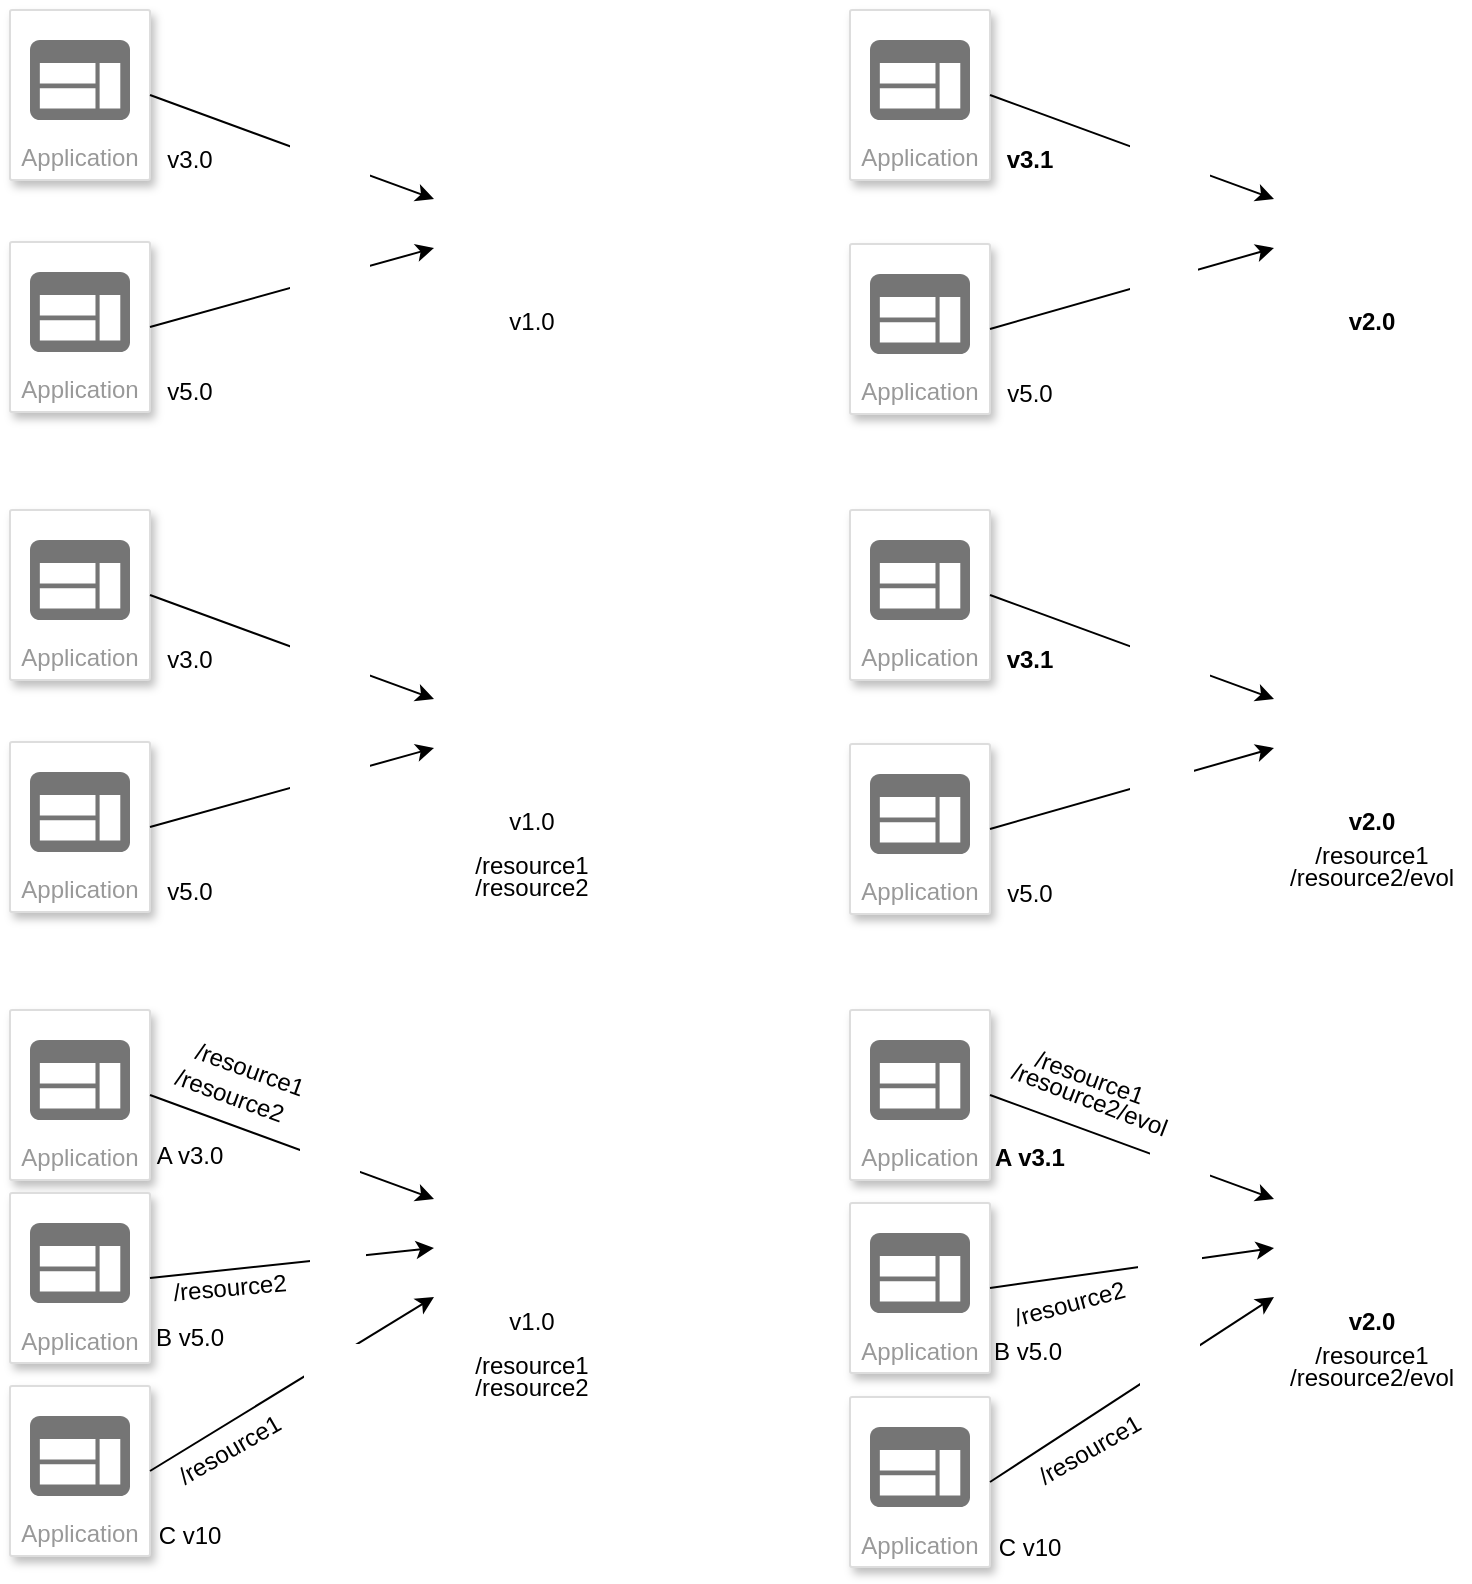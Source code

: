 <mxfile version="14.2.7" type="github">
  <diagram id="6MxjAhidh8VMmNFmY-1r" name="Page-1">
    <mxGraphModel dx="1043" dy="501" grid="1" gridSize="10" guides="1" tooltips="1" connect="1" arrows="1" fold="1" page="1" pageScale="1" pageWidth="827" pageHeight="1169" math="0" shadow="0">
      <root>
        <mxCell id="0" />
        <mxCell id="1" parent="0" />
        <mxCell id="15RppJiUgAy5fwv0_JGs-39" value="" style="shape=image;html=1;verticalAlign=top;verticalLabelPosition=bottom;labelBackgroundColor=#ffffff;imageAspect=0;aspect=fixed;image=https://cdn4.iconfinder.com/data/icons/web-development-5/500/api-code-window-128.png" vertex="1" parent="1">
          <mxGeometry x="662" y="90" width="98" height="98" as="geometry" />
        </mxCell>
        <mxCell id="15RppJiUgAy5fwv0_JGs-24" value="" style="shape=image;html=1;verticalAlign=top;verticalLabelPosition=bottom;labelBackgroundColor=#ffffff;imageAspect=0;aspect=fixed;image=https://cdn4.iconfinder.com/data/icons/web-development-5/500/api-code-window-128.png" vertex="1" parent="1">
          <mxGeometry x="242" y="90" width="98" height="98" as="geometry" />
        </mxCell>
        <mxCell id="15RppJiUgAy5fwv0_JGs-5" value="Application" style="strokeColor=#dddddd;shadow=1;strokeWidth=1;rounded=1;absoluteArcSize=1;arcSize=2;labelPosition=center;verticalLabelPosition=middle;align=center;verticalAlign=bottom;spacingLeft=0;fontColor=#999999;fontSize=12;whiteSpace=wrap;spacingBottom=2;" vertex="1" parent="1">
          <mxGeometry x="30" y="20" width="70" height="85" as="geometry" />
        </mxCell>
        <mxCell id="15RppJiUgAy5fwv0_JGs-6" value="" style="dashed=0;connectable=0;html=1;fillColor=#757575;strokeColor=none;shape=mxgraph.gcp2.application;part=1;" vertex="1" parent="15RppJiUgAy5fwv0_JGs-5">
          <mxGeometry x="0.5" width="50" height="40" relative="1" as="geometry">
            <mxPoint x="-25" y="15" as="offset" />
          </mxGeometry>
        </mxCell>
        <mxCell id="15RppJiUgAy5fwv0_JGs-7" value="Application" style="strokeColor=#dddddd;shadow=1;strokeWidth=1;rounded=1;absoluteArcSize=1;arcSize=2;labelPosition=center;verticalLabelPosition=middle;align=center;verticalAlign=bottom;spacingLeft=0;fontColor=#999999;fontSize=12;whiteSpace=wrap;spacingBottom=2;" vertex="1" parent="1">
          <mxGeometry x="30" y="136" width="70" height="85" as="geometry" />
        </mxCell>
        <mxCell id="15RppJiUgAy5fwv0_JGs-8" value="" style="dashed=0;connectable=0;html=1;fillColor=#757575;strokeColor=none;shape=mxgraph.gcp2.application;part=1;" vertex="1" parent="15RppJiUgAy5fwv0_JGs-7">
          <mxGeometry x="0.5" width="50" height="40" relative="1" as="geometry">
            <mxPoint x="-25" y="15" as="offset" />
          </mxGeometry>
        </mxCell>
        <mxCell id="15RppJiUgAy5fwv0_JGs-9" value="v1.0" style="text;html=1;strokeColor=none;fillColor=none;align=center;verticalAlign=middle;whiteSpace=wrap;rounded=0;" vertex="1" parent="1">
          <mxGeometry x="271" y="166" width="40" height="20" as="geometry" />
        </mxCell>
        <mxCell id="15RppJiUgAy5fwv0_JGs-23" value="" style="endArrow=classic;html=1;exitX=1;exitY=0.5;exitDx=0;exitDy=0;entryX=0;entryY=0.25;entryDx=0;entryDy=0;" edge="1" parent="1" source="15RppJiUgAy5fwv0_JGs-5" target="15RppJiUgAy5fwv0_JGs-24">
          <mxGeometry width="50" height="50" relative="1" as="geometry">
            <mxPoint x="150" y="240" as="sourcePoint" />
            <mxPoint x="250.63" y="135.44" as="targetPoint" />
          </mxGeometry>
        </mxCell>
        <mxCell id="15RppJiUgAy5fwv0_JGs-18" value="" style="shape=image;html=1;verticalAlign=top;verticalLabelPosition=bottom;labelBackgroundColor=#ffffff;imageAspect=0;aspect=fixed;image=https://cdn0.iconfinder.com/data/icons/super-mono-reflection/green/button-check_green.png;imageBackground=#ffffff;" vertex="1" parent="1">
          <mxGeometry x="170" y="80" width="40" height="40" as="geometry" />
        </mxCell>
        <mxCell id="15RppJiUgAy5fwv0_JGs-31" value="" style="endArrow=classic;html=1;exitX=1;exitY=0.5;exitDx=0;exitDy=0;entryX=0;entryY=0.5;entryDx=0;entryDy=0;" edge="1" parent="1" source="15RppJiUgAy5fwv0_JGs-7" target="15RppJiUgAy5fwv0_JGs-24">
          <mxGeometry width="50" height="50" relative="1" as="geometry">
            <mxPoint x="100" y="182.5" as="sourcePoint" />
            <mxPoint x="260" y="144" as="targetPoint" />
          </mxGeometry>
        </mxCell>
        <mxCell id="15RppJiUgAy5fwv0_JGs-30" value="" style="shape=image;html=1;verticalAlign=top;verticalLabelPosition=bottom;labelBackgroundColor=#ffffff;imageAspect=0;aspect=fixed;image=https://cdn0.iconfinder.com/data/icons/super-mono-reflection/green/button-check_green.png;imageBackground=#ffffff;" vertex="1" parent="1">
          <mxGeometry x="170" y="146" width="40" height="40" as="geometry" />
        </mxCell>
        <mxCell id="15RppJiUgAy5fwv0_JGs-32" value="Application" style="strokeColor=#dddddd;shadow=1;strokeWidth=1;rounded=1;absoluteArcSize=1;arcSize=2;labelPosition=center;verticalLabelPosition=middle;align=center;verticalAlign=bottom;spacingLeft=0;fontColor=#999999;fontSize=12;whiteSpace=wrap;spacingBottom=2;" vertex="1" parent="1">
          <mxGeometry x="450" y="20" width="70" height="85" as="geometry" />
        </mxCell>
        <mxCell id="15RppJiUgAy5fwv0_JGs-33" value="" style="dashed=0;connectable=0;html=1;fillColor=#757575;strokeColor=none;shape=mxgraph.gcp2.application;part=1;" vertex="1" parent="15RppJiUgAy5fwv0_JGs-32">
          <mxGeometry x="0.5" width="50" height="40" relative="1" as="geometry">
            <mxPoint x="-25" y="15" as="offset" />
          </mxGeometry>
        </mxCell>
        <mxCell id="15RppJiUgAy5fwv0_JGs-34" value="Application" style="strokeColor=#dddddd;shadow=1;strokeWidth=1;rounded=1;absoluteArcSize=1;arcSize=2;labelPosition=center;verticalLabelPosition=middle;align=center;verticalAlign=bottom;spacingLeft=0;fontColor=#999999;fontSize=12;whiteSpace=wrap;spacingBottom=2;" vertex="1" parent="1">
          <mxGeometry x="450" y="137" width="70" height="85" as="geometry" />
        </mxCell>
        <mxCell id="15RppJiUgAy5fwv0_JGs-35" value="" style="dashed=0;connectable=0;html=1;fillColor=#757575;strokeColor=none;shape=mxgraph.gcp2.application;part=1;" vertex="1" parent="15RppJiUgAy5fwv0_JGs-34">
          <mxGeometry x="0.5" width="50" height="40" relative="1" as="geometry">
            <mxPoint x="-25" y="15" as="offset" />
          </mxGeometry>
        </mxCell>
        <mxCell id="15RppJiUgAy5fwv0_JGs-36" value="v2.0" style="text;html=1;strokeColor=none;fillColor=none;align=center;verticalAlign=middle;whiteSpace=wrap;rounded=0;fontStyle=1" vertex="1" parent="1">
          <mxGeometry x="691" y="166" width="40" height="20" as="geometry" />
        </mxCell>
        <mxCell id="15RppJiUgAy5fwv0_JGs-37" value="" style="endArrow=classic;html=1;exitX=1;exitY=0.5;exitDx=0;exitDy=0;entryX=0;entryY=0.25;entryDx=0;entryDy=0;" edge="1" parent="1" source="15RppJiUgAy5fwv0_JGs-32" target="15RppJiUgAy5fwv0_JGs-39">
          <mxGeometry width="50" height="50" relative="1" as="geometry">
            <mxPoint x="570" y="240" as="sourcePoint" />
            <mxPoint x="670.63" y="135.44" as="targetPoint" />
          </mxGeometry>
        </mxCell>
        <mxCell id="15RppJiUgAy5fwv0_JGs-38" value="" style="shape=image;html=1;verticalAlign=top;verticalLabelPosition=bottom;labelBackgroundColor=#ffffff;imageAspect=0;aspect=fixed;image=https://cdn0.iconfinder.com/data/icons/super-mono-reflection/green/button-check_green.png;imageBackground=#ffffff;" vertex="1" parent="1">
          <mxGeometry x="590" y="80" width="40" height="40" as="geometry" />
        </mxCell>
        <mxCell id="15RppJiUgAy5fwv0_JGs-42" value="" style="endArrow=classic;html=1;exitX=1;exitY=0.5;exitDx=0;exitDy=0;entryX=0;entryY=0.5;entryDx=0;entryDy=0;" edge="1" parent="1" source="15RppJiUgAy5fwv0_JGs-34" target="15RppJiUgAy5fwv0_JGs-39">
          <mxGeometry width="50" height="50" relative="1" as="geometry">
            <mxPoint x="520" y="182.5" as="sourcePoint" />
            <mxPoint x="662" y="139" as="targetPoint" />
          </mxGeometry>
        </mxCell>
        <mxCell id="15RppJiUgAy5fwv0_JGs-16" value="" style="shape=image;html=1;verticalAlign=top;verticalLabelPosition=bottom;labelBackgroundColor=#ffffff;imageAspect=0;aspect=fixed;image=https://cdn0.iconfinder.com/data/icons/super-mono-reflection/red/button-check_red.png;imageBackground=#ffffff;" vertex="1" parent="1">
          <mxGeometry x="590" y="142" width="34" height="34" as="geometry" />
        </mxCell>
        <mxCell id="15RppJiUgAy5fwv0_JGs-43" value="v3.0" style="text;html=1;strokeColor=none;fillColor=none;align=center;verticalAlign=middle;whiteSpace=wrap;rounded=0;" vertex="1" parent="1">
          <mxGeometry x="100" y="85" width="40" height="20" as="geometry" />
        </mxCell>
        <mxCell id="15RppJiUgAy5fwv0_JGs-44" value="v3.1" style="text;html=1;strokeColor=none;fillColor=none;align=center;verticalAlign=middle;whiteSpace=wrap;rounded=0;fontStyle=1" vertex="1" parent="1">
          <mxGeometry x="520" y="85" width="40" height="20" as="geometry" />
        </mxCell>
        <mxCell id="15RppJiUgAy5fwv0_JGs-45" value="v5.0" style="text;html=1;strokeColor=none;fillColor=none;align=center;verticalAlign=middle;whiteSpace=wrap;rounded=0;" vertex="1" parent="1">
          <mxGeometry x="100" y="201" width="40" height="20" as="geometry" />
        </mxCell>
        <mxCell id="15RppJiUgAy5fwv0_JGs-46" value="v5.0" style="text;html=1;strokeColor=none;fillColor=none;align=center;verticalAlign=middle;whiteSpace=wrap;rounded=0;" vertex="1" parent="1">
          <mxGeometry x="520" y="202" width="40" height="20" as="geometry" />
        </mxCell>
        <mxCell id="15RppJiUgAy5fwv0_JGs-49" value="" style="shape=image;html=1;verticalAlign=top;verticalLabelPosition=bottom;labelBackgroundColor=#ffffff;imageAspect=0;aspect=fixed;image=https://cdn4.iconfinder.com/data/icons/web-development-5/500/api-code-window-128.png" vertex="1" parent="1">
          <mxGeometry x="662" y="340" width="98" height="98" as="geometry" />
        </mxCell>
        <mxCell id="15RppJiUgAy5fwv0_JGs-50" value="" style="shape=image;html=1;verticalAlign=top;verticalLabelPosition=bottom;labelBackgroundColor=#ffffff;imageAspect=0;aspect=fixed;image=https://cdn4.iconfinder.com/data/icons/web-development-5/500/api-code-window-128.png" vertex="1" parent="1">
          <mxGeometry x="242" y="340" width="98" height="98" as="geometry" />
        </mxCell>
        <mxCell id="15RppJiUgAy5fwv0_JGs-51" value="Application" style="strokeColor=#dddddd;shadow=1;strokeWidth=1;rounded=1;absoluteArcSize=1;arcSize=2;labelPosition=center;verticalLabelPosition=middle;align=center;verticalAlign=bottom;spacingLeft=0;fontColor=#999999;fontSize=12;whiteSpace=wrap;spacingBottom=2;" vertex="1" parent="1">
          <mxGeometry x="30" y="270" width="70" height="85" as="geometry" />
        </mxCell>
        <mxCell id="15RppJiUgAy5fwv0_JGs-52" value="" style="dashed=0;connectable=0;html=1;fillColor=#757575;strokeColor=none;shape=mxgraph.gcp2.application;part=1;" vertex="1" parent="15RppJiUgAy5fwv0_JGs-51">
          <mxGeometry x="0.5" width="50" height="40" relative="1" as="geometry">
            <mxPoint x="-25" y="15" as="offset" />
          </mxGeometry>
        </mxCell>
        <mxCell id="15RppJiUgAy5fwv0_JGs-53" value="Application" style="strokeColor=#dddddd;shadow=1;strokeWidth=1;rounded=1;absoluteArcSize=1;arcSize=2;labelPosition=center;verticalLabelPosition=middle;align=center;verticalAlign=bottom;spacingLeft=0;fontColor=#999999;fontSize=12;whiteSpace=wrap;spacingBottom=2;" vertex="1" parent="1">
          <mxGeometry x="30" y="386" width="70" height="85" as="geometry" />
        </mxCell>
        <mxCell id="15RppJiUgAy5fwv0_JGs-54" value="" style="dashed=0;connectable=0;html=1;fillColor=#757575;strokeColor=none;shape=mxgraph.gcp2.application;part=1;" vertex="1" parent="15RppJiUgAy5fwv0_JGs-53">
          <mxGeometry x="0.5" width="50" height="40" relative="1" as="geometry">
            <mxPoint x="-25" y="15" as="offset" />
          </mxGeometry>
        </mxCell>
        <mxCell id="15RppJiUgAy5fwv0_JGs-55" value="v1.0" style="text;html=1;strokeColor=none;fillColor=none;align=center;verticalAlign=middle;whiteSpace=wrap;rounded=0;" vertex="1" parent="1">
          <mxGeometry x="271" y="416" width="40" height="20" as="geometry" />
        </mxCell>
        <mxCell id="15RppJiUgAy5fwv0_JGs-56" value="" style="endArrow=classic;html=1;exitX=1;exitY=0.5;exitDx=0;exitDy=0;entryX=0;entryY=0.25;entryDx=0;entryDy=0;" edge="1" parent="1" source="15RppJiUgAy5fwv0_JGs-51" target="15RppJiUgAy5fwv0_JGs-50">
          <mxGeometry width="50" height="50" relative="1" as="geometry">
            <mxPoint x="150" y="490" as="sourcePoint" />
            <mxPoint x="250.63" y="385.44" as="targetPoint" />
          </mxGeometry>
        </mxCell>
        <mxCell id="15RppJiUgAy5fwv0_JGs-57" value="" style="shape=image;html=1;verticalAlign=top;verticalLabelPosition=bottom;labelBackgroundColor=#ffffff;imageAspect=0;aspect=fixed;image=https://cdn0.iconfinder.com/data/icons/super-mono-reflection/green/button-check_green.png;imageBackground=#ffffff;" vertex="1" parent="1">
          <mxGeometry x="170" y="330" width="40" height="40" as="geometry" />
        </mxCell>
        <mxCell id="15RppJiUgAy5fwv0_JGs-58" value="" style="endArrow=classic;html=1;exitX=1;exitY=0.5;exitDx=0;exitDy=0;entryX=0;entryY=0.5;entryDx=0;entryDy=0;" edge="1" parent="1" source="15RppJiUgAy5fwv0_JGs-53" target="15RppJiUgAy5fwv0_JGs-50">
          <mxGeometry width="50" height="50" relative="1" as="geometry">
            <mxPoint x="100" y="432.5" as="sourcePoint" />
            <mxPoint x="260" y="394" as="targetPoint" />
          </mxGeometry>
        </mxCell>
        <mxCell id="15RppJiUgAy5fwv0_JGs-59" value="" style="shape=image;html=1;verticalAlign=top;verticalLabelPosition=bottom;labelBackgroundColor=#ffffff;imageAspect=0;aspect=fixed;image=https://cdn0.iconfinder.com/data/icons/super-mono-reflection/green/button-check_green.png;imageBackground=#ffffff;" vertex="1" parent="1">
          <mxGeometry x="170" y="396" width="40" height="40" as="geometry" />
        </mxCell>
        <mxCell id="15RppJiUgAy5fwv0_JGs-60" value="Application" style="strokeColor=#dddddd;shadow=1;strokeWidth=1;rounded=1;absoluteArcSize=1;arcSize=2;labelPosition=center;verticalLabelPosition=middle;align=center;verticalAlign=bottom;spacingLeft=0;fontColor=#999999;fontSize=12;whiteSpace=wrap;spacingBottom=2;" vertex="1" parent="1">
          <mxGeometry x="450" y="270" width="70" height="85" as="geometry" />
        </mxCell>
        <mxCell id="15RppJiUgAy5fwv0_JGs-61" value="" style="dashed=0;connectable=0;html=1;fillColor=#757575;strokeColor=none;shape=mxgraph.gcp2.application;part=1;" vertex="1" parent="15RppJiUgAy5fwv0_JGs-60">
          <mxGeometry x="0.5" width="50" height="40" relative="1" as="geometry">
            <mxPoint x="-25" y="15" as="offset" />
          </mxGeometry>
        </mxCell>
        <mxCell id="15RppJiUgAy5fwv0_JGs-62" value="Application" style="strokeColor=#dddddd;shadow=1;strokeWidth=1;rounded=1;absoluteArcSize=1;arcSize=2;labelPosition=center;verticalLabelPosition=middle;align=center;verticalAlign=bottom;spacingLeft=0;fontColor=#999999;fontSize=12;whiteSpace=wrap;spacingBottom=2;" vertex="1" parent="1">
          <mxGeometry x="450" y="387" width="70" height="85" as="geometry" />
        </mxCell>
        <mxCell id="15RppJiUgAy5fwv0_JGs-63" value="" style="dashed=0;connectable=0;html=1;fillColor=#757575;strokeColor=none;shape=mxgraph.gcp2.application;part=1;" vertex="1" parent="15RppJiUgAy5fwv0_JGs-62">
          <mxGeometry x="0.5" width="50" height="40" relative="1" as="geometry">
            <mxPoint x="-25" y="15" as="offset" />
          </mxGeometry>
        </mxCell>
        <mxCell id="15RppJiUgAy5fwv0_JGs-64" value="v2.0" style="text;html=1;strokeColor=none;fillColor=none;align=center;verticalAlign=middle;whiteSpace=wrap;rounded=0;fontStyle=1" vertex="1" parent="1">
          <mxGeometry x="691" y="416" width="40" height="20" as="geometry" />
        </mxCell>
        <mxCell id="15RppJiUgAy5fwv0_JGs-65" value="" style="endArrow=classic;html=1;exitX=1;exitY=0.5;exitDx=0;exitDy=0;entryX=0;entryY=0.25;entryDx=0;entryDy=0;" edge="1" parent="1" source="15RppJiUgAy5fwv0_JGs-60" target="15RppJiUgAy5fwv0_JGs-49">
          <mxGeometry width="50" height="50" relative="1" as="geometry">
            <mxPoint x="570" y="490" as="sourcePoint" />
            <mxPoint x="670.63" y="385.44" as="targetPoint" />
          </mxGeometry>
        </mxCell>
        <mxCell id="15RppJiUgAy5fwv0_JGs-66" value="" style="shape=image;html=1;verticalAlign=top;verticalLabelPosition=bottom;labelBackgroundColor=#ffffff;imageAspect=0;aspect=fixed;image=https://cdn0.iconfinder.com/data/icons/super-mono-reflection/green/button-check_green.png;imageBackground=#ffffff;" vertex="1" parent="1">
          <mxGeometry x="590" y="330" width="40" height="40" as="geometry" />
        </mxCell>
        <mxCell id="15RppJiUgAy5fwv0_JGs-69" value="v3.0" style="text;html=1;strokeColor=none;fillColor=none;align=center;verticalAlign=middle;whiteSpace=wrap;rounded=0;" vertex="1" parent="1">
          <mxGeometry x="100" y="335" width="40" height="20" as="geometry" />
        </mxCell>
        <mxCell id="15RppJiUgAy5fwv0_JGs-70" value="v3.1" style="text;html=1;strokeColor=none;fillColor=none;align=center;verticalAlign=middle;whiteSpace=wrap;rounded=0;fontStyle=1" vertex="1" parent="1">
          <mxGeometry x="520" y="335" width="40" height="20" as="geometry" />
        </mxCell>
        <mxCell id="15RppJiUgAy5fwv0_JGs-71" value="v5.0" style="text;html=1;strokeColor=none;fillColor=none;align=center;verticalAlign=middle;whiteSpace=wrap;rounded=0;" vertex="1" parent="1">
          <mxGeometry x="100" y="451" width="40" height="20" as="geometry" />
        </mxCell>
        <mxCell id="15RppJiUgAy5fwv0_JGs-72" value="v5.0" style="text;html=1;strokeColor=none;fillColor=none;align=center;verticalAlign=middle;whiteSpace=wrap;rounded=0;" vertex="1" parent="1">
          <mxGeometry x="520" y="452" width="40" height="20" as="geometry" />
        </mxCell>
        <mxCell id="15RppJiUgAy5fwv0_JGs-73" value="/resource1" style="text;html=1;strokeColor=none;fillColor=none;align=center;verticalAlign=middle;whiteSpace=wrap;rounded=0;" vertex="1" parent="1">
          <mxGeometry x="271" y="438" width="40" height="20" as="geometry" />
        </mxCell>
        <mxCell id="15RppJiUgAy5fwv0_JGs-74" value="/resource2" style="text;html=1;strokeColor=none;fillColor=none;align=center;verticalAlign=middle;whiteSpace=wrap;rounded=0;" vertex="1" parent="1">
          <mxGeometry x="271" y="449" width="40" height="20" as="geometry" />
        </mxCell>
        <mxCell id="15RppJiUgAy5fwv0_JGs-77" value="/resource1" style="text;html=1;strokeColor=none;fillColor=none;align=center;verticalAlign=middle;whiteSpace=wrap;rounded=0;" vertex="1" parent="1">
          <mxGeometry x="691" y="432.5" width="40" height="20" as="geometry" />
        </mxCell>
        <mxCell id="15RppJiUgAy5fwv0_JGs-78" value="/resource2/evol" style="text;html=1;strokeColor=none;fillColor=none;align=center;verticalAlign=middle;whiteSpace=wrap;rounded=0;" vertex="1" parent="1">
          <mxGeometry x="691" y="443.5" width="40" height="20" as="geometry" />
        </mxCell>
        <mxCell id="15RppJiUgAy5fwv0_JGs-79" value="" style="shape=image;html=1;verticalAlign=top;verticalLabelPosition=bottom;labelBackgroundColor=#ffffff;imageAspect=0;aspect=fixed;image=https://cdn4.iconfinder.com/data/icons/web-development-5/500/api-code-window-128.png" vertex="1" parent="1">
          <mxGeometry x="662" y="590" width="98" height="98" as="geometry" />
        </mxCell>
        <mxCell id="15RppJiUgAy5fwv0_JGs-80" value="" style="shape=image;html=1;verticalAlign=top;verticalLabelPosition=bottom;labelBackgroundColor=#ffffff;imageAspect=0;aspect=fixed;image=https://cdn4.iconfinder.com/data/icons/web-development-5/500/api-code-window-128.png" vertex="1" parent="1">
          <mxGeometry x="242" y="590" width="98" height="98" as="geometry" />
        </mxCell>
        <mxCell id="15RppJiUgAy5fwv0_JGs-81" value="Application" style="strokeColor=#dddddd;shadow=1;strokeWidth=1;rounded=1;absoluteArcSize=1;arcSize=2;labelPosition=center;verticalLabelPosition=middle;align=center;verticalAlign=bottom;spacingLeft=0;fontColor=#999999;fontSize=12;whiteSpace=wrap;spacingBottom=2;" vertex="1" parent="1">
          <mxGeometry x="30" y="520" width="70" height="85" as="geometry" />
        </mxCell>
        <mxCell id="15RppJiUgAy5fwv0_JGs-82" value="" style="dashed=0;connectable=0;html=1;fillColor=#757575;strokeColor=none;shape=mxgraph.gcp2.application;part=1;" vertex="1" parent="15RppJiUgAy5fwv0_JGs-81">
          <mxGeometry x="0.5" width="50" height="40" relative="1" as="geometry">
            <mxPoint x="-25" y="15" as="offset" />
          </mxGeometry>
        </mxCell>
        <mxCell id="15RppJiUgAy5fwv0_JGs-83" value="Application" style="strokeColor=#dddddd;shadow=1;strokeWidth=1;rounded=1;absoluteArcSize=1;arcSize=2;labelPosition=center;verticalLabelPosition=middle;align=center;verticalAlign=bottom;spacingLeft=0;fontColor=#999999;fontSize=12;whiteSpace=wrap;spacingBottom=2;" vertex="1" parent="1">
          <mxGeometry x="30" y="611.5" width="70" height="85" as="geometry" />
        </mxCell>
        <mxCell id="15RppJiUgAy5fwv0_JGs-84" value="" style="dashed=0;connectable=0;html=1;fillColor=#757575;strokeColor=none;shape=mxgraph.gcp2.application;part=1;" vertex="1" parent="15RppJiUgAy5fwv0_JGs-83">
          <mxGeometry x="0.5" width="50" height="40" relative="1" as="geometry">
            <mxPoint x="-25" y="15" as="offset" />
          </mxGeometry>
        </mxCell>
        <mxCell id="15RppJiUgAy5fwv0_JGs-85" value="v1.0" style="text;html=1;strokeColor=none;fillColor=none;align=center;verticalAlign=middle;whiteSpace=wrap;rounded=0;" vertex="1" parent="1">
          <mxGeometry x="271" y="666" width="40" height="20" as="geometry" />
        </mxCell>
        <mxCell id="15RppJiUgAy5fwv0_JGs-86" value="" style="endArrow=classic;html=1;exitX=1;exitY=0.5;exitDx=0;exitDy=0;entryX=0;entryY=0.25;entryDx=0;entryDy=0;" edge="1" parent="1" source="15RppJiUgAy5fwv0_JGs-81" target="15RppJiUgAy5fwv0_JGs-80">
          <mxGeometry width="50" height="50" relative="1" as="geometry">
            <mxPoint x="150" y="740" as="sourcePoint" />
            <mxPoint x="250.63" y="635.44" as="targetPoint" />
          </mxGeometry>
        </mxCell>
        <mxCell id="15RppJiUgAy5fwv0_JGs-87" value="" style="shape=image;html=1;verticalAlign=top;verticalLabelPosition=bottom;labelBackgroundColor=#ffffff;imageAspect=0;aspect=fixed;image=https://cdn0.iconfinder.com/data/icons/super-mono-reflection/green/button-check_green.png;imageBackground=#ffffff;" vertex="1" parent="1">
          <mxGeometry x="175" y="583" width="30" height="30" as="geometry" />
        </mxCell>
        <mxCell id="15RppJiUgAy5fwv0_JGs-88" value="" style="endArrow=classic;html=1;exitX=1;exitY=0.5;exitDx=0;exitDy=0;entryX=0;entryY=0.5;entryDx=0;entryDy=0;" edge="1" parent="1" source="15RppJiUgAy5fwv0_JGs-83" target="15RppJiUgAy5fwv0_JGs-80">
          <mxGeometry width="50" height="50" relative="1" as="geometry">
            <mxPoint x="100" y="682.5" as="sourcePoint" />
            <mxPoint x="260" y="644" as="targetPoint" />
          </mxGeometry>
        </mxCell>
        <mxCell id="15RppJiUgAy5fwv0_JGs-89" value="" style="shape=image;html=1;verticalAlign=top;verticalLabelPosition=bottom;labelBackgroundColor=#ffffff;imageAspect=0;aspect=fixed;image=https://cdn0.iconfinder.com/data/icons/super-mono-reflection/green/button-check_green.png;imageBackground=#ffffff;" vertex="1" parent="1">
          <mxGeometry x="180" y="632" width="28" height="28" as="geometry" />
        </mxCell>
        <mxCell id="15RppJiUgAy5fwv0_JGs-90" value="Application" style="strokeColor=#dddddd;shadow=1;strokeWidth=1;rounded=1;absoluteArcSize=1;arcSize=2;labelPosition=center;verticalLabelPosition=middle;align=center;verticalAlign=bottom;spacingLeft=0;fontColor=#999999;fontSize=12;whiteSpace=wrap;spacingBottom=2;" vertex="1" parent="1">
          <mxGeometry x="450" y="520" width="70" height="85" as="geometry" />
        </mxCell>
        <mxCell id="15RppJiUgAy5fwv0_JGs-91" value="" style="dashed=0;connectable=0;html=1;fillColor=#757575;strokeColor=none;shape=mxgraph.gcp2.application;part=1;" vertex="1" parent="15RppJiUgAy5fwv0_JGs-90">
          <mxGeometry x="0.5" width="50" height="40" relative="1" as="geometry">
            <mxPoint x="-25" y="15" as="offset" />
          </mxGeometry>
        </mxCell>
        <mxCell id="15RppJiUgAy5fwv0_JGs-92" value="Application" style="strokeColor=#dddddd;shadow=1;strokeWidth=1;rounded=1;absoluteArcSize=1;arcSize=2;labelPosition=center;verticalLabelPosition=middle;align=center;verticalAlign=bottom;spacingLeft=0;fontColor=#999999;fontSize=12;whiteSpace=wrap;spacingBottom=2;" vertex="1" parent="1">
          <mxGeometry x="450" y="616.5" width="70" height="85" as="geometry" />
        </mxCell>
        <mxCell id="15RppJiUgAy5fwv0_JGs-93" value="" style="dashed=0;connectable=0;html=1;fillColor=#757575;strokeColor=none;shape=mxgraph.gcp2.application;part=1;" vertex="1" parent="15RppJiUgAy5fwv0_JGs-92">
          <mxGeometry x="0.5" width="50" height="40" relative="1" as="geometry">
            <mxPoint x="-25" y="15" as="offset" />
          </mxGeometry>
        </mxCell>
        <mxCell id="15RppJiUgAy5fwv0_JGs-94" value="v2.0" style="text;html=1;strokeColor=none;fillColor=none;align=center;verticalAlign=middle;whiteSpace=wrap;rounded=0;fontStyle=1" vertex="1" parent="1">
          <mxGeometry x="691" y="666" width="40" height="20" as="geometry" />
        </mxCell>
        <mxCell id="15RppJiUgAy5fwv0_JGs-95" value="" style="endArrow=classic;html=1;exitX=1;exitY=0.5;exitDx=0;exitDy=0;entryX=0;entryY=0.25;entryDx=0;entryDy=0;" edge="1" parent="1" source="15RppJiUgAy5fwv0_JGs-90" target="15RppJiUgAy5fwv0_JGs-79">
          <mxGeometry width="50" height="50" relative="1" as="geometry">
            <mxPoint x="570" y="740" as="sourcePoint" />
            <mxPoint x="670.63" y="635.44" as="targetPoint" />
          </mxGeometry>
        </mxCell>
        <mxCell id="15RppJiUgAy5fwv0_JGs-96" value="" style="shape=image;html=1;verticalAlign=top;verticalLabelPosition=bottom;labelBackgroundColor=#ffffff;imageAspect=0;aspect=fixed;image=https://cdn0.iconfinder.com/data/icons/super-mono-reflection/green/button-check_green.png;imageBackground=#ffffff;" vertex="1" parent="1">
          <mxGeometry x="600" y="587" width="30" height="30" as="geometry" />
        </mxCell>
        <mxCell id="15RppJiUgAy5fwv0_JGs-97" value="" style="endArrow=classic;html=1;exitX=1;exitY=0.5;exitDx=0;exitDy=0;entryX=0;entryY=0.5;entryDx=0;entryDy=0;" edge="1" parent="1" source="15RppJiUgAy5fwv0_JGs-92" target="15RppJiUgAy5fwv0_JGs-79">
          <mxGeometry width="50" height="50" relative="1" as="geometry">
            <mxPoint x="520" y="682.5" as="sourcePoint" />
            <mxPoint x="662" y="639" as="targetPoint" />
          </mxGeometry>
        </mxCell>
        <mxCell id="15RppJiUgAy5fwv0_JGs-99" value="A v3.0" style="text;html=1;strokeColor=none;fillColor=none;align=center;verticalAlign=middle;whiteSpace=wrap;rounded=0;" vertex="1" parent="1">
          <mxGeometry x="100" y="583" width="40" height="20" as="geometry" />
        </mxCell>
        <mxCell id="15RppJiUgAy5fwv0_JGs-100" value="A v3.1" style="text;html=1;strokeColor=none;fillColor=none;align=center;verticalAlign=middle;whiteSpace=wrap;rounded=0;fontStyle=1" vertex="1" parent="1">
          <mxGeometry x="520" y="584" width="40" height="20" as="geometry" />
        </mxCell>
        <mxCell id="15RppJiUgAy5fwv0_JGs-101" value="B v5.0" style="text;html=1;strokeColor=none;fillColor=none;align=center;verticalAlign=middle;whiteSpace=wrap;rounded=0;" vertex="1" parent="1">
          <mxGeometry x="100" y="673.5" width="40" height="20" as="geometry" />
        </mxCell>
        <mxCell id="15RppJiUgAy5fwv0_JGs-102" value="B v5.0" style="text;html=1;strokeColor=none;fillColor=none;align=center;verticalAlign=middle;whiteSpace=wrap;rounded=0;" vertex="1" parent="1">
          <mxGeometry x="519" y="681" width="40" height="20" as="geometry" />
        </mxCell>
        <mxCell id="15RppJiUgAy5fwv0_JGs-103" value="/resource1" style="text;html=1;strokeColor=none;fillColor=none;align=center;verticalAlign=middle;whiteSpace=wrap;rounded=0;" vertex="1" parent="1">
          <mxGeometry x="271" y="688" width="40" height="20" as="geometry" />
        </mxCell>
        <mxCell id="15RppJiUgAy5fwv0_JGs-104" value="/resource2" style="text;html=1;strokeColor=none;fillColor=none;align=center;verticalAlign=middle;whiteSpace=wrap;rounded=0;" vertex="1" parent="1">
          <mxGeometry x="271" y="699" width="40" height="20" as="geometry" />
        </mxCell>
        <mxCell id="15RppJiUgAy5fwv0_JGs-105" value="/resource1" style="text;html=1;strokeColor=none;fillColor=none;align=center;verticalAlign=middle;whiteSpace=wrap;rounded=0;" vertex="1" parent="1">
          <mxGeometry x="691" y="682.5" width="40" height="20" as="geometry" />
        </mxCell>
        <mxCell id="15RppJiUgAy5fwv0_JGs-106" value="/resource2/evol" style="text;html=1;strokeColor=none;fillColor=none;align=center;verticalAlign=middle;whiteSpace=wrap;rounded=0;" vertex="1" parent="1">
          <mxGeometry x="691" y="693.5" width="40" height="20" as="geometry" />
        </mxCell>
        <mxCell id="15RppJiUgAy5fwv0_JGs-110" value="/resource2" style="text;html=1;strokeColor=none;fillColor=none;align=center;verticalAlign=middle;whiteSpace=wrap;rounded=0;rotation=-5;" vertex="1" parent="1">
          <mxGeometry x="120" y="649" width="40" height="20" as="geometry" />
        </mxCell>
        <mxCell id="15RppJiUgAy5fwv0_JGs-111" value="/resource1" style="text;html=1;strokeColor=none;fillColor=none;align=center;verticalAlign=middle;whiteSpace=wrap;rounded=0;rotation=20;" vertex="1" parent="1">
          <mxGeometry x="130" y="540" width="40" height="20" as="geometry" />
        </mxCell>
        <mxCell id="15RppJiUgAy5fwv0_JGs-114" value="/resource2" style="text;html=1;strokeColor=none;fillColor=none;align=center;verticalAlign=middle;whiteSpace=wrap;rounded=0;rotation=20;" vertex="1" parent="1">
          <mxGeometry x="120" y="552.5" width="40" height="20" as="geometry" />
        </mxCell>
        <mxCell id="15RppJiUgAy5fwv0_JGs-115" value="/resource1" style="text;html=1;strokeColor=none;fillColor=none;align=center;verticalAlign=middle;whiteSpace=wrap;rounded=0;rotation=20;" vertex="1" parent="1">
          <mxGeometry x="550" y="543.5" width="40" height="20" as="geometry" />
        </mxCell>
        <mxCell id="15RppJiUgAy5fwv0_JGs-116" value="/resource2/evol" style="text;html=1;strokeColor=none;fillColor=none;align=center;verticalAlign=middle;whiteSpace=wrap;rounded=0;rotation=21;" vertex="1" parent="1">
          <mxGeometry x="550" y="554.5" width="40" height="20" as="geometry" />
        </mxCell>
        <mxCell id="15RppJiUgAy5fwv0_JGs-120" value="" style="endArrow=classic;html=1;exitX=1;exitY=0.5;exitDx=0;exitDy=0;entryX=0;entryY=0.5;entryDx=0;entryDy=0;" edge="1" parent="1" source="15RppJiUgAy5fwv0_JGs-62" target="15RppJiUgAy5fwv0_JGs-49">
          <mxGeometry width="50" height="50" relative="1" as="geometry">
            <mxPoint x="520" y="429.5" as="sourcePoint" />
            <mxPoint x="662" y="389" as="targetPoint" />
          </mxGeometry>
        </mxCell>
        <mxCell id="15RppJiUgAy5fwv0_JGs-119" value="" style="shape=image;html=1;verticalAlign=top;verticalLabelPosition=bottom;labelBackgroundColor=#ffffff;imageAspect=0;aspect=fixed;image=https://cdn0.iconfinder.com/data/icons/super-mono-reflection/red/button-cross_red.png;imageBackground=#FFFFFF;" vertex="1" parent="1">
          <mxGeometry x="590" y="396" width="32" height="32" as="geometry" />
        </mxCell>
        <mxCell id="15RppJiUgAy5fwv0_JGs-121" value="" style="shape=image;html=1;verticalAlign=top;verticalLabelPosition=bottom;labelBackgroundColor=#ffffff;imageAspect=0;aspect=fixed;image=https://cdn0.iconfinder.com/data/icons/super-mono-reflection/red/button-cross_red.png;imageBackground=#FFFFFF;" vertex="1" parent="1">
          <mxGeometry x="594" y="635" width="32" height="32" as="geometry" />
        </mxCell>
        <mxCell id="15RppJiUgAy5fwv0_JGs-122" value="/resource2" style="text;html=1;strokeColor=none;fillColor=none;align=center;verticalAlign=middle;whiteSpace=wrap;rounded=0;rotation=-15;" vertex="1" parent="1">
          <mxGeometry x="540" y="657" width="40" height="20" as="geometry" />
        </mxCell>
        <mxCell id="15RppJiUgAy5fwv0_JGs-123" value="Application" style="strokeColor=#dddddd;shadow=1;strokeWidth=1;rounded=1;absoluteArcSize=1;arcSize=2;labelPosition=center;verticalLabelPosition=middle;align=center;verticalAlign=bottom;spacingLeft=0;fontColor=#999999;fontSize=12;whiteSpace=wrap;spacingBottom=2;" vertex="1" parent="1">
          <mxGeometry x="30" y="708" width="70" height="85" as="geometry" />
        </mxCell>
        <mxCell id="15RppJiUgAy5fwv0_JGs-124" value="" style="dashed=0;connectable=0;html=1;fillColor=#757575;strokeColor=none;shape=mxgraph.gcp2.application;part=1;" vertex="1" parent="15RppJiUgAy5fwv0_JGs-123">
          <mxGeometry x="0.5" width="50" height="40" relative="1" as="geometry">
            <mxPoint x="-25" y="15" as="offset" />
          </mxGeometry>
        </mxCell>
        <mxCell id="15RppJiUgAy5fwv0_JGs-126" value="" style="endArrow=classic;html=1;exitX=1;exitY=0.5;exitDx=0;exitDy=0;entryX=0;entryY=0.75;entryDx=0;entryDy=0;" edge="1" parent="1" source="15RppJiUgAy5fwv0_JGs-123" target="15RppJiUgAy5fwv0_JGs-80">
          <mxGeometry width="50" height="50" relative="1" as="geometry">
            <mxPoint x="180" y="810" as="sourcePoint" />
            <mxPoint x="230" y="760" as="targetPoint" />
          </mxGeometry>
        </mxCell>
        <mxCell id="15RppJiUgAy5fwv0_JGs-125" value="" style="shape=image;html=1;verticalAlign=top;verticalLabelPosition=bottom;labelBackgroundColor=#ffffff;imageAspect=0;aspect=fixed;image=https://cdn0.iconfinder.com/data/icons/super-mono-reflection/green/button-check_green.png;imageBackground=#ffffff;" vertex="1" parent="1">
          <mxGeometry x="177" y="687" width="28" height="28" as="geometry" />
        </mxCell>
        <mxCell id="15RppJiUgAy5fwv0_JGs-127" value="/resource1" style="text;html=1;strokeColor=none;fillColor=none;align=center;verticalAlign=middle;whiteSpace=wrap;rounded=0;rotation=-30;" vertex="1" parent="1">
          <mxGeometry x="120" y="730" width="40" height="20" as="geometry" />
        </mxCell>
        <mxCell id="15RppJiUgAy5fwv0_JGs-128" value="Application" style="strokeColor=#dddddd;shadow=1;strokeWidth=1;rounded=1;absoluteArcSize=1;arcSize=2;labelPosition=center;verticalLabelPosition=middle;align=center;verticalAlign=bottom;spacingLeft=0;fontColor=#999999;fontSize=12;whiteSpace=wrap;spacingBottom=2;" vertex="1" parent="1">
          <mxGeometry x="450" y="713.5" width="70" height="85" as="geometry" />
        </mxCell>
        <mxCell id="15RppJiUgAy5fwv0_JGs-129" value="" style="dashed=0;connectable=0;html=1;fillColor=#757575;strokeColor=none;shape=mxgraph.gcp2.application;part=1;" vertex="1" parent="15RppJiUgAy5fwv0_JGs-128">
          <mxGeometry x="0.5" width="50" height="40" relative="1" as="geometry">
            <mxPoint x="-25" y="15" as="offset" />
          </mxGeometry>
        </mxCell>
        <mxCell id="15RppJiUgAy5fwv0_JGs-131" value="" style="endArrow=classic;html=1;exitX=1;exitY=0.5;exitDx=0;exitDy=0;entryX=0;entryY=0.75;entryDx=0;entryDy=0;" edge="1" parent="1" source="15RppJiUgAy5fwv0_JGs-128" target="15RppJiUgAy5fwv0_JGs-79">
          <mxGeometry width="50" height="50" relative="1" as="geometry">
            <mxPoint x="420" y="620" as="sourcePoint" />
            <mxPoint x="470" y="570" as="targetPoint" />
          </mxGeometry>
        </mxCell>
        <mxCell id="15RppJiUgAy5fwv0_JGs-130" value="" style="shape=image;html=1;verticalAlign=top;verticalLabelPosition=bottom;labelBackgroundColor=#ffffff;imageAspect=0;aspect=fixed;image=https://cdn0.iconfinder.com/data/icons/super-mono-reflection/green/button-check_green.png;imageBackground=#ffffff;" vertex="1" parent="1">
          <mxGeometry x="595" y="687" width="30" height="30" as="geometry" />
        </mxCell>
        <mxCell id="15RppJiUgAy5fwv0_JGs-132" value="/resource1" style="text;html=1;strokeColor=none;fillColor=none;align=center;verticalAlign=middle;whiteSpace=wrap;rounded=0;rotation=-30;" vertex="1" parent="1">
          <mxGeometry x="550" y="730" width="40" height="20" as="geometry" />
        </mxCell>
        <mxCell id="15RppJiUgAy5fwv0_JGs-133" value="C v10" style="text;html=1;strokeColor=none;fillColor=none;align=center;verticalAlign=middle;whiteSpace=wrap;rounded=0;" vertex="1" parent="1">
          <mxGeometry x="100" y="773" width="40" height="20" as="geometry" />
        </mxCell>
        <mxCell id="15RppJiUgAy5fwv0_JGs-134" value="C v10" style="text;html=1;strokeColor=none;fillColor=none;align=center;verticalAlign=middle;whiteSpace=wrap;rounded=0;" vertex="1" parent="1">
          <mxGeometry x="520" y="778.5" width="40" height="20" as="geometry" />
        </mxCell>
      </root>
    </mxGraphModel>
  </diagram>
</mxfile>

